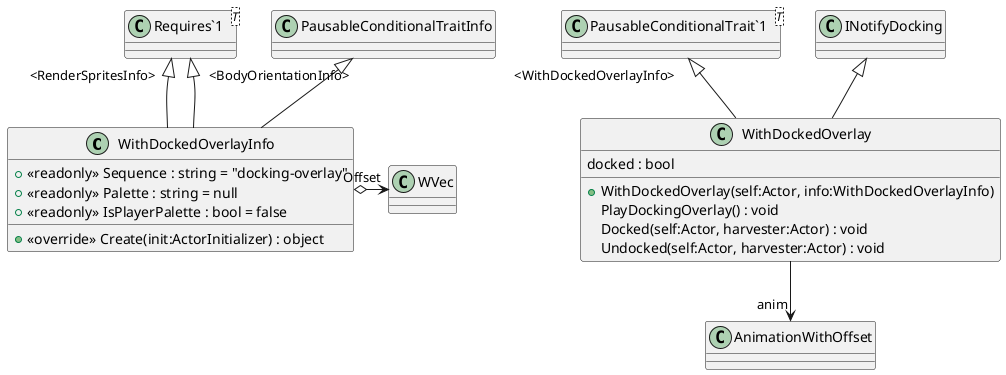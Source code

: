 @startuml
class WithDockedOverlayInfo {
    + <<readonly>> Sequence : string = "docking-overlay"
    + <<readonly>> Palette : string = null
    + <<readonly>> IsPlayerPalette : bool = false
    + <<override>> Create(init:ActorInitializer) : object
}
class WithDockedOverlay {
    docked : bool
    + WithDockedOverlay(self:Actor, info:WithDockedOverlayInfo)
    PlayDockingOverlay() : void
    Docked(self:Actor, harvester:Actor) : void
    Undocked(self:Actor, harvester:Actor) : void
}
class "Requires`1"<T> {
}
class "PausableConditionalTrait`1"<T> {
}
PausableConditionalTraitInfo <|-- WithDockedOverlayInfo
"Requires`1" "<RenderSpritesInfo>" <|-- WithDockedOverlayInfo
"Requires`1" "<BodyOrientationInfo>" <|-- WithDockedOverlayInfo
WithDockedOverlayInfo o-> "Offset" WVec
"PausableConditionalTrait`1" "<WithDockedOverlayInfo>" <|-- WithDockedOverlay
INotifyDocking <|-- WithDockedOverlay
WithDockedOverlay --> "anim" AnimationWithOffset
@enduml
